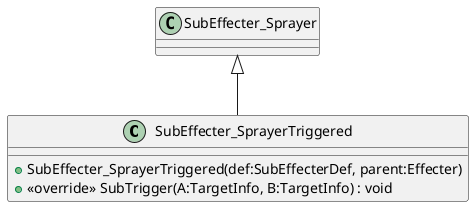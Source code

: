 @startuml
class SubEffecter_SprayerTriggered {
    + SubEffecter_SprayerTriggered(def:SubEffecterDef, parent:Effecter)
    + <<override>> SubTrigger(A:TargetInfo, B:TargetInfo) : void
}
SubEffecter_Sprayer <|-- SubEffecter_SprayerTriggered
@enduml
